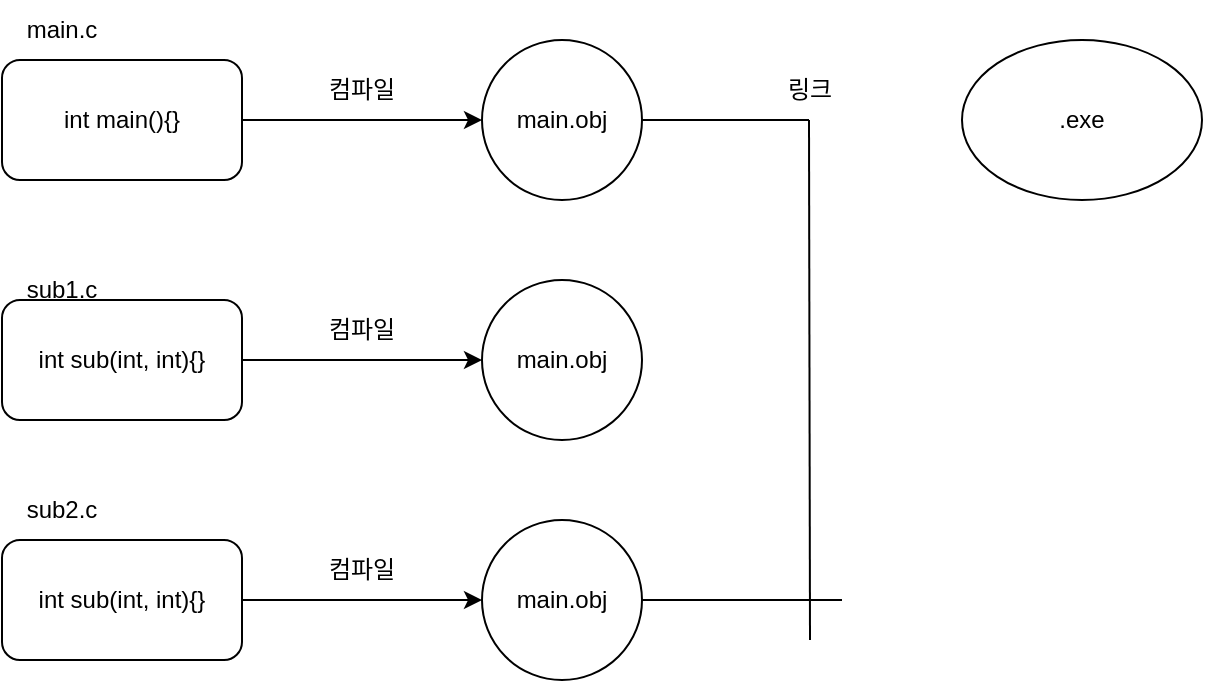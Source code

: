 <mxfile version="17.4.0" type="device"><diagram id="Q5XjNwzFBTBwmVWP5tvy" name="Page-1"><mxGraphModel dx="1185" dy="662" grid="1" gridSize="10" guides="1" tooltips="1" connect="1" arrows="1" fold="1" page="1" pageScale="1" pageWidth="827" pageHeight="1169" math="0" shadow="0"><root><mxCell id="0"/><mxCell id="1" parent="0"/><mxCell id="sdgdViFrssoSXbqxktfL-1" value="int main(){}" style="rounded=1;whiteSpace=wrap;html=1;" vertex="1" parent="1"><mxGeometry x="40" y="40" width="120" height="60" as="geometry"/></mxCell><mxCell id="sdgdViFrssoSXbqxktfL-2" value="main.c" style="text;html=1;strokeColor=none;fillColor=none;align=center;verticalAlign=middle;whiteSpace=wrap;rounded=0;" vertex="1" parent="1"><mxGeometry x="40" y="10" width="60" height="30" as="geometry"/></mxCell><mxCell id="sdgdViFrssoSXbqxktfL-3" value="main.obj" style="ellipse;whiteSpace=wrap;html=1;aspect=fixed;" vertex="1" parent="1"><mxGeometry x="280" y="30" width="80" height="80" as="geometry"/></mxCell><mxCell id="sdgdViFrssoSXbqxktfL-4" value="" style="endArrow=classic;html=1;rounded=0;exitX=1;exitY=0.5;exitDx=0;exitDy=0;entryX=0;entryY=0.5;entryDx=0;entryDy=0;" edge="1" parent="1" source="sdgdViFrssoSXbqxktfL-1" target="sdgdViFrssoSXbqxktfL-3"><mxGeometry width="50" height="50" relative="1" as="geometry"><mxPoint x="300" y="250" as="sourcePoint"/><mxPoint x="420" y="240" as="targetPoint"/></mxGeometry></mxCell><mxCell id="sdgdViFrssoSXbqxktfL-5" value=".exe" style="ellipse;whiteSpace=wrap;html=1;" vertex="1" parent="1"><mxGeometry x="520" y="30" width="120" height="80" as="geometry"/></mxCell><mxCell id="sdgdViFrssoSXbqxktfL-7" value="컴파일" style="text;html=1;strokeColor=none;fillColor=none;align=center;verticalAlign=middle;whiteSpace=wrap;rounded=0;" vertex="1" parent="1"><mxGeometry x="190" y="40" width="60" height="30" as="geometry"/></mxCell><mxCell id="sdgdViFrssoSXbqxktfL-8" value="링크" style="text;html=1;strokeColor=none;fillColor=none;align=center;verticalAlign=middle;whiteSpace=wrap;rounded=0;" vertex="1" parent="1"><mxGeometry x="413.5" y="40" width="60" height="30" as="geometry"/></mxCell><mxCell id="sdgdViFrssoSXbqxktfL-9" value="int sub(int, int){}" style="rounded=1;whiteSpace=wrap;html=1;" vertex="1" parent="1"><mxGeometry x="40" y="160" width="120" height="60" as="geometry"/></mxCell><mxCell id="sdgdViFrssoSXbqxktfL-10" value="sub1.c" style="text;html=1;strokeColor=none;fillColor=none;align=center;verticalAlign=middle;whiteSpace=wrap;rounded=0;" vertex="1" parent="1"><mxGeometry x="40" y="140" width="60" height="30" as="geometry"/></mxCell><mxCell id="sdgdViFrssoSXbqxktfL-11" value="int sub(int, int){}" style="rounded=1;whiteSpace=wrap;html=1;" vertex="1" parent="1"><mxGeometry x="40" y="280" width="120" height="60" as="geometry"/></mxCell><mxCell id="sdgdViFrssoSXbqxktfL-12" value="sub2.c" style="text;html=1;strokeColor=none;fillColor=none;align=center;verticalAlign=middle;whiteSpace=wrap;rounded=0;" vertex="1" parent="1"><mxGeometry x="40" y="250" width="60" height="30" as="geometry"/></mxCell><mxCell id="sdgdViFrssoSXbqxktfL-13" value="main.obj" style="ellipse;whiteSpace=wrap;html=1;aspect=fixed;" vertex="1" parent="1"><mxGeometry x="280" y="150" width="80" height="80" as="geometry"/></mxCell><mxCell id="sdgdViFrssoSXbqxktfL-14" value="" style="endArrow=classic;html=1;rounded=0;exitX=1;exitY=0.5;exitDx=0;exitDy=0;entryX=0;entryY=0.5;entryDx=0;entryDy=0;" edge="1" target="sdgdViFrssoSXbqxktfL-13" parent="1"><mxGeometry width="50" height="50" relative="1" as="geometry"><mxPoint x="160" y="190" as="sourcePoint"/><mxPoint x="420" y="360" as="targetPoint"/></mxGeometry></mxCell><mxCell id="sdgdViFrssoSXbqxktfL-15" value="컴파일" style="text;html=1;strokeColor=none;fillColor=none;align=center;verticalAlign=middle;whiteSpace=wrap;rounded=0;" vertex="1" parent="1"><mxGeometry x="190" y="160" width="60" height="30" as="geometry"/></mxCell><mxCell id="sdgdViFrssoSXbqxktfL-16" value="main.obj" style="ellipse;whiteSpace=wrap;html=1;aspect=fixed;" vertex="1" parent="1"><mxGeometry x="280" y="270" width="80" height="80" as="geometry"/></mxCell><mxCell id="sdgdViFrssoSXbqxktfL-17" value="" style="endArrow=classic;html=1;rounded=0;exitX=1;exitY=0.5;exitDx=0;exitDy=0;entryX=0;entryY=0.5;entryDx=0;entryDy=0;" edge="1" target="sdgdViFrssoSXbqxktfL-16" parent="1"><mxGeometry width="50" height="50" relative="1" as="geometry"><mxPoint x="160" y="310" as="sourcePoint"/><mxPoint x="420" y="480" as="targetPoint"/></mxGeometry></mxCell><mxCell id="sdgdViFrssoSXbqxktfL-18" value="컴파일" style="text;html=1;strokeColor=none;fillColor=none;align=center;verticalAlign=middle;whiteSpace=wrap;rounded=0;" vertex="1" parent="1"><mxGeometry x="190" y="280" width="60" height="30" as="geometry"/></mxCell><mxCell id="sdgdViFrssoSXbqxktfL-19" value="" style="endArrow=none;html=1;rounded=0;entryX=1;entryY=0.5;entryDx=0;entryDy=0;exitX=0.5;exitY=1;exitDx=0;exitDy=0;" edge="1" parent="1" source="sdgdViFrssoSXbqxktfL-8" target="sdgdViFrssoSXbqxktfL-3"><mxGeometry width="50" height="50" relative="1" as="geometry"><mxPoint x="444" y="70" as="sourcePoint"/><mxPoint x="390" y="250" as="targetPoint"/></mxGeometry></mxCell><mxCell id="sdgdViFrssoSXbqxktfL-20" value="" style="endArrow=none;html=1;rounded=0;entryX=0.5;entryY=1;entryDx=0;entryDy=0;" edge="1" parent="1" target="sdgdViFrssoSXbqxktfL-8"><mxGeometry width="50" height="50" relative="1" as="geometry"><mxPoint x="444" y="330" as="sourcePoint"/><mxPoint x="390" y="250" as="targetPoint"/></mxGeometry></mxCell><mxCell id="sdgdViFrssoSXbqxktfL-21" value="" style="endArrow=none;html=1;rounded=0;exitX=1;exitY=0.5;exitDx=0;exitDy=0;" edge="1" parent="1" source="sdgdViFrssoSXbqxktfL-16"><mxGeometry width="50" height="50" relative="1" as="geometry"><mxPoint x="340" y="300" as="sourcePoint"/><mxPoint x="460" y="310" as="targetPoint"/></mxGeometry></mxCell></root></mxGraphModel></diagram></mxfile>